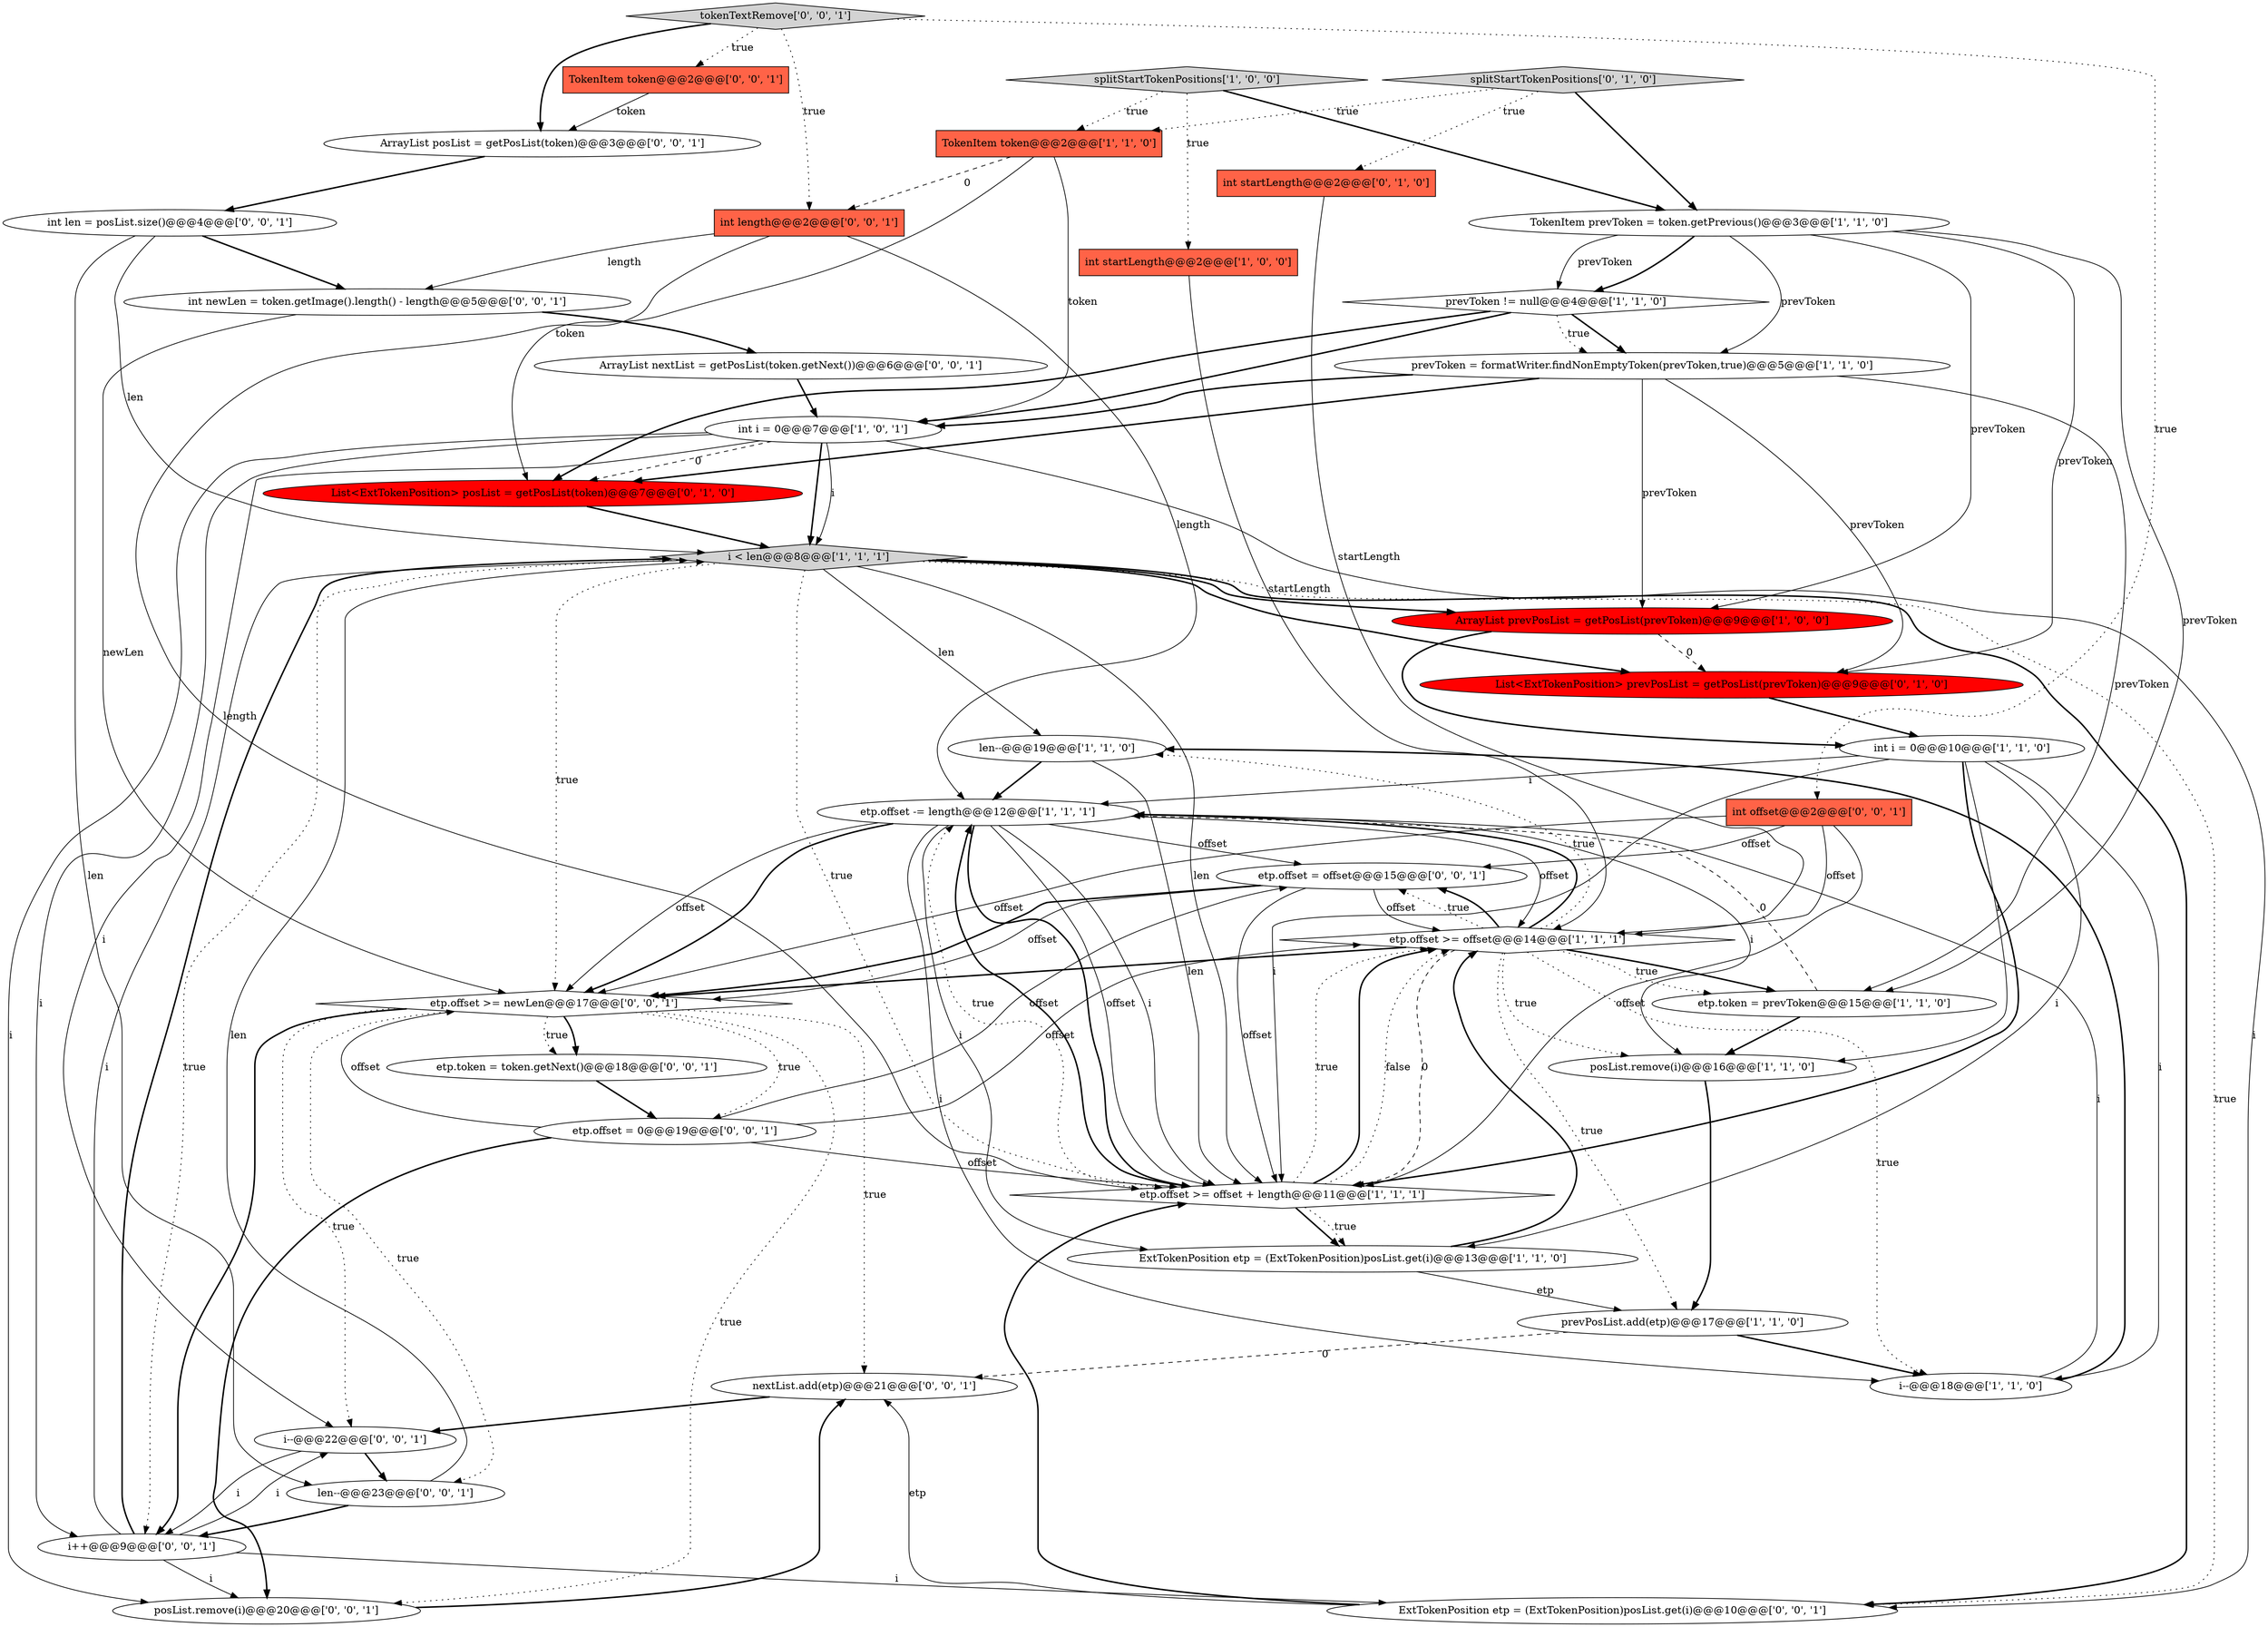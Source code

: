 digraph {
13 [style = filled, label = "prevToken != null@@@4@@@['1', '1', '0']", fillcolor = white, shape = diamond image = "AAA0AAABBB1BBB"];
33 [style = filled, label = "tokenTextRemove['0', '0', '1']", fillcolor = lightgray, shape = diamond image = "AAA0AAABBB3BBB"];
15 [style = filled, label = "TokenItem token@@@2@@@['1', '1', '0']", fillcolor = tomato, shape = box image = "AAA0AAABBB1BBB"];
7 [style = filled, label = "etp.offset -= length@@@12@@@['1', '1', '1']", fillcolor = white, shape = ellipse image = "AAA0AAABBB1BBB"];
4 [style = filled, label = "i--@@@18@@@['1', '1', '0']", fillcolor = white, shape = ellipse image = "AAA0AAABBB1BBB"];
32 [style = filled, label = "posList.remove(i)@@@20@@@['0', '0', '1']", fillcolor = white, shape = ellipse image = "AAA0AAABBB3BBB"];
8 [style = filled, label = "TokenItem prevToken = token.getPrevious()@@@3@@@['1', '1', '0']", fillcolor = white, shape = ellipse image = "AAA0AAABBB1BBB"];
35 [style = filled, label = "int len = posList.size()@@@4@@@['0', '0', '1']", fillcolor = white, shape = ellipse image = "AAA0AAABBB3BBB"];
39 [style = filled, label = "ArrayList posList = getPosList(token)@@@3@@@['0', '0', '1']", fillcolor = white, shape = ellipse image = "AAA0AAABBB3BBB"];
27 [style = filled, label = "etp.offset = 0@@@19@@@['0', '0', '1']", fillcolor = white, shape = ellipse image = "AAA0AAABBB3BBB"];
20 [style = filled, label = "int startLength@@@2@@@['0', '1', '0']", fillcolor = tomato, shape = box image = "AAA0AAABBB2BBB"];
5 [style = filled, label = "prevPosList.add(etp)@@@17@@@['1', '1', '0']", fillcolor = white, shape = ellipse image = "AAA0AAABBB1BBB"];
36 [style = filled, label = "int newLen = token.getImage().length() - length@@@5@@@['0', '0', '1']", fillcolor = white, shape = ellipse image = "AAA0AAABBB3BBB"];
22 [style = filled, label = "List<ExtTokenPosition> posList = getPosList(token)@@@7@@@['0', '1', '0']", fillcolor = red, shape = ellipse image = "AAA1AAABBB2BBB"];
37 [style = filled, label = "int length@@@2@@@['0', '0', '1']", fillcolor = tomato, shape = box image = "AAA0AAABBB3BBB"];
6 [style = filled, label = "splitStartTokenPositions['1', '0', '0']", fillcolor = lightgray, shape = diamond image = "AAA0AAABBB1BBB"];
29 [style = filled, label = "len--@@@23@@@['0', '0', '1']", fillcolor = white, shape = ellipse image = "AAA0AAABBB3BBB"];
1 [style = filled, label = "len--@@@19@@@['1', '1', '0']", fillcolor = white, shape = ellipse image = "AAA0AAABBB1BBB"];
38 [style = filled, label = "etp.offset = offset@@@15@@@['0', '0', '1']", fillcolor = white, shape = ellipse image = "AAA0AAABBB3BBB"];
9 [style = filled, label = "i < len@@@8@@@['1', '1', '1']", fillcolor = lightgray, shape = diamond image = "AAA0AAABBB1BBB"];
30 [style = filled, label = "ExtTokenPosition etp = (ExtTokenPosition)posList.get(i)@@@10@@@['0', '0', '1']", fillcolor = white, shape = ellipse image = "AAA0AAABBB3BBB"];
0 [style = filled, label = "etp.offset >= offset@@@14@@@['1', '1', '1']", fillcolor = white, shape = diamond image = "AAA0AAABBB1BBB"];
18 [style = filled, label = "prevToken = formatWriter.findNonEmptyToken(prevToken,true)@@@5@@@['1', '1', '0']", fillcolor = white, shape = ellipse image = "AAA0AAABBB1BBB"];
40 [style = filled, label = "etp.offset >= newLen@@@17@@@['0', '0', '1']", fillcolor = white, shape = diamond image = "AAA0AAABBB3BBB"];
2 [style = filled, label = "int startLength@@@2@@@['1', '0', '0']", fillcolor = tomato, shape = box image = "AAA0AAABBB1BBB"];
12 [style = filled, label = "posList.remove(i)@@@16@@@['1', '1', '0']", fillcolor = white, shape = ellipse image = "AAA0AAABBB1BBB"];
26 [style = filled, label = "TokenItem token@@@2@@@['0', '0', '1']", fillcolor = tomato, shape = box image = "AAA0AAABBB3BBB"];
10 [style = filled, label = "ArrayList prevPosList = getPosList(prevToken)@@@9@@@['1', '0', '0']", fillcolor = red, shape = ellipse image = "AAA1AAABBB1BBB"];
23 [style = filled, label = "i++@@@9@@@['0', '0', '1']", fillcolor = white, shape = ellipse image = "AAA0AAABBB3BBB"];
25 [style = filled, label = "ArrayList nextList = getPosList(token.getNext())@@@6@@@['0', '0', '1']", fillcolor = white, shape = ellipse image = "AAA0AAABBB3BBB"];
21 [style = filled, label = "splitStartTokenPositions['0', '1', '0']", fillcolor = lightgray, shape = diamond image = "AAA0AAABBB2BBB"];
16 [style = filled, label = "etp.token = prevToken@@@15@@@['1', '1', '0']", fillcolor = white, shape = ellipse image = "AAA0AAABBB1BBB"];
28 [style = filled, label = "int offset@@@2@@@['0', '0', '1']", fillcolor = tomato, shape = box image = "AAA0AAABBB3BBB"];
14 [style = filled, label = "int i = 0@@@7@@@['1', '0', '1']", fillcolor = white, shape = ellipse image = "AAA0AAABBB1BBB"];
19 [style = filled, label = "List<ExtTokenPosition> prevPosList = getPosList(prevToken)@@@9@@@['0', '1', '0']", fillcolor = red, shape = ellipse image = "AAA1AAABBB2BBB"];
3 [style = filled, label = "ExtTokenPosition etp = (ExtTokenPosition)posList.get(i)@@@13@@@['1', '1', '0']", fillcolor = white, shape = ellipse image = "AAA0AAABBB1BBB"];
11 [style = filled, label = "etp.offset >= offset + length@@@11@@@['1', '1', '1']", fillcolor = white, shape = diamond image = "AAA0AAABBB1BBB"];
24 [style = filled, label = "etp.token = token.getNext()@@@18@@@['0', '0', '1']", fillcolor = white, shape = ellipse image = "AAA0AAABBB3BBB"];
34 [style = filled, label = "nextList.add(etp)@@@21@@@['0', '0', '1']", fillcolor = white, shape = ellipse image = "AAA0AAABBB3BBB"];
17 [style = filled, label = "int i = 0@@@10@@@['1', '1', '0']", fillcolor = white, shape = ellipse image = "AAA0AAABBB1BBB"];
31 [style = filled, label = "i--@@@22@@@['0', '0', '1']", fillcolor = white, shape = ellipse image = "AAA0AAABBB3BBB"];
37->36 [style = solid, label="length"];
0->12 [style = dotted, label="true"];
27->40 [style = solid, label="offset"];
27->32 [style = bold, label=""];
20->0 [style = solid, label="startLength"];
0->5 [style = dotted, label="true"];
12->5 [style = bold, label=""];
21->15 [style = dotted, label="true"];
7->3 [style = solid, label="i"];
31->23 [style = solid, label="i"];
33->28 [style = dotted, label="true"];
21->8 [style = bold, label=""];
40->31 [style = dotted, label="true"];
38->0 [style = solid, label="offset"];
40->32 [style = dotted, label="true"];
10->17 [style = bold, label=""];
25->14 [style = bold, label=""];
32->34 [style = bold, label=""];
17->7 [style = solid, label="i"];
9->10 [style = bold, label=""];
33->26 [style = dotted, label="true"];
7->4 [style = solid, label="i"];
40->23 [style = bold, label=""];
9->11 [style = solid, label="len"];
36->40 [style = solid, label="newLen"];
15->22 [style = solid, label="token"];
18->19 [style = solid, label="prevToken"];
23->9 [style = solid, label="i"];
29->9 [style = solid, label="len"];
30->11 [style = bold, label=""];
7->0 [style = solid, label="offset"];
18->22 [style = bold, label=""];
14->30 [style = solid, label="i"];
8->19 [style = solid, label="prevToken"];
11->0 [style = dotted, label="true"];
2->0 [style = solid, label="startLength"];
40->24 [style = bold, label=""];
14->9 [style = bold, label=""];
0->40 [style = bold, label=""];
13->22 [style = bold, label=""];
33->37 [style = dotted, label="true"];
13->14 [style = bold, label=""];
24->27 [style = bold, label=""];
6->15 [style = dotted, label="true"];
7->40 [style = solid, label="offset"];
11->7 [style = dotted, label="true"];
0->38 [style = dotted, label="true"];
7->11 [style = bold, label=""];
21->20 [style = dotted, label="true"];
1->11 [style = solid, label="len"];
17->11 [style = solid, label="i"];
22->9 [style = bold, label=""];
14->22 [style = dashed, label="0"];
31->29 [style = bold, label=""];
34->31 [style = bold, label=""];
0->11 [style = dashed, label="0"];
29->23 [style = bold, label=""];
23->30 [style = solid, label="i"];
28->40 [style = solid, label="offset"];
37->11 [style = solid, label="length"];
30->34 [style = solid, label="etp"];
5->34 [style = dashed, label="0"];
3->5 [style = solid, label="etp"];
3->0 [style = bold, label=""];
0->38 [style = bold, label=""];
40->29 [style = dotted, label="true"];
0->7 [style = bold, label=""];
7->12 [style = solid, label="i"];
36->25 [style = bold, label=""];
37->7 [style = solid, label="length"];
39->35 [style = bold, label=""];
15->14 [style = solid, label="token"];
27->38 [style = solid, label="offset"];
23->31 [style = solid, label="i"];
8->10 [style = solid, label="prevToken"];
16->7 [style = dashed, label="0"];
7->11 [style = solid, label="offset"];
13->18 [style = bold, label=""];
14->32 [style = solid, label="i"];
4->7 [style = solid, label="i"];
40->34 [style = dotted, label="true"];
0->16 [style = bold, label=""];
13->18 [style = dotted, label="true"];
9->11 [style = dotted, label="true"];
0->4 [style = dotted, label="true"];
17->3 [style = solid, label="i"];
35->9 [style = solid, label="len"];
7->38 [style = solid, label="offset"];
19->17 [style = bold, label=""];
35->29 [style = solid, label="len"];
1->7 [style = bold, label=""];
26->39 [style = solid, label="token"];
17->12 [style = solid, label="i"];
14->9 [style = solid, label="i"];
9->1 [style = solid, label="len"];
6->2 [style = dotted, label="true"];
28->0 [style = solid, label="offset"];
11->3 [style = bold, label=""];
9->23 [style = dotted, label="true"];
5->4 [style = bold, label=""];
27->11 [style = solid, label="offset"];
9->19 [style = bold, label=""];
14->31 [style = solid, label="i"];
4->1 [style = bold, label=""];
0->16 [style = dotted, label="true"];
40->27 [style = dotted, label="true"];
38->40 [style = bold, label=""];
18->16 [style = solid, label="prevToken"];
11->3 [style = dotted, label="true"];
9->30 [style = dotted, label="true"];
7->40 [style = bold, label=""];
8->13 [style = bold, label=""];
0->1 [style = dotted, label="true"];
8->16 [style = solid, label="prevToken"];
23->32 [style = solid, label="i"];
28->38 [style = solid, label="offset"];
17->4 [style = solid, label="i"];
10->19 [style = dashed, label="0"];
15->37 [style = dashed, label="0"];
40->24 [style = dotted, label="true"];
27->0 [style = solid, label="offset"];
9->30 [style = bold, label=""];
38->40 [style = solid, label="offset"];
8->18 [style = solid, label="prevToken"];
38->11 [style = solid, label="offset"];
11->0 [style = bold, label=""];
33->39 [style = bold, label=""];
11->0 [style = dotted, label="false"];
28->11 [style = solid, label="offset"];
18->10 [style = solid, label="prevToken"];
6->8 [style = bold, label=""];
14->23 [style = solid, label="i"];
9->40 [style = dotted, label="true"];
35->36 [style = bold, label=""];
8->13 [style = solid, label="prevToken"];
23->9 [style = bold, label=""];
16->12 [style = bold, label=""];
18->14 [style = bold, label=""];
11->7 [style = bold, label=""];
7->11 [style = solid, label="i"];
17->11 [style = bold, label=""];
}
